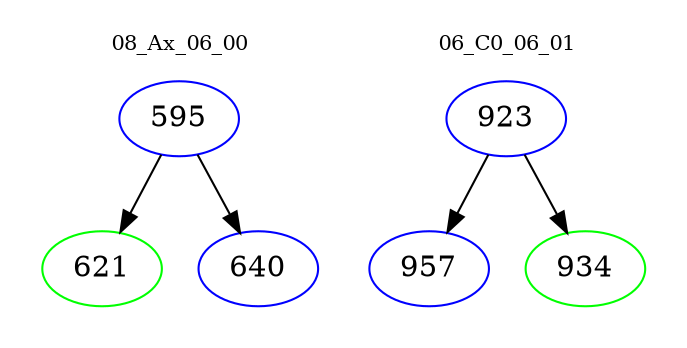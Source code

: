 digraph{
subgraph cluster_0 {
color = white
label = "08_Ax_06_00";
fontsize=10;
T0_595 [label="595", color="blue"]
T0_595 -> T0_621 [color="black"]
T0_621 [label="621", color="green"]
T0_595 -> T0_640 [color="black"]
T0_640 [label="640", color="blue"]
}
subgraph cluster_1 {
color = white
label = "06_C0_06_01";
fontsize=10;
T1_923 [label="923", color="blue"]
T1_923 -> T1_957 [color="black"]
T1_957 [label="957", color="blue"]
T1_923 -> T1_934 [color="black"]
T1_934 [label="934", color="green"]
}
}
